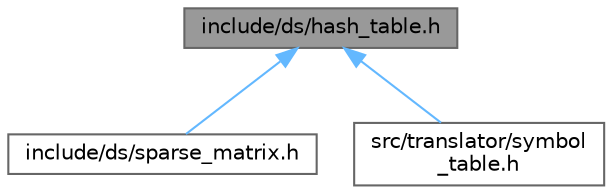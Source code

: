 digraph "include/ds/hash_table.h"
{
 // INTERACTIVE_SVG=YES
 // LATEX_PDF_SIZE
  bgcolor="transparent";
  edge [fontname=Helvetica,fontsize=10,labelfontname=Helvetica,labelfontsize=10];
  node [fontname=Helvetica,fontsize=10,shape=box,height=0.2,width=0.4];
  Node1 [id="Node000001",label="include/ds/hash_table.h",height=0.2,width=0.4,color="gray40", fillcolor="grey60", style="filled", fontcolor="black",tooltip="Kapalı adreslemeli hash tablosu implementasyonu."];
  Node1 -> Node2 [id="edge1_Node000001_Node000002",dir="back",color="steelblue1",style="solid",tooltip=" "];
  Node2 [id="Node000002",label="include/ds/sparse_matrix.h",height=0.2,width=0.4,color="grey40", fillcolor="white", style="filled",URL="$sparse__matrix_8h.html",tooltip="Seyrek matris veri yapısı implementasyonları"];
  Node1 -> Node3 [id="edge2_Node000001_Node000003",dir="back",color="steelblue1",style="solid",tooltip=" "];
  Node3 [id="Node000003",label="src/translator/symbol\l_table.h",height=0.2,width=0.4,color="grey40", fillcolor="white", style="filled",URL="$symbol__table_8h.html",tooltip="Basit sembol tablosu arabirimi."];
}
